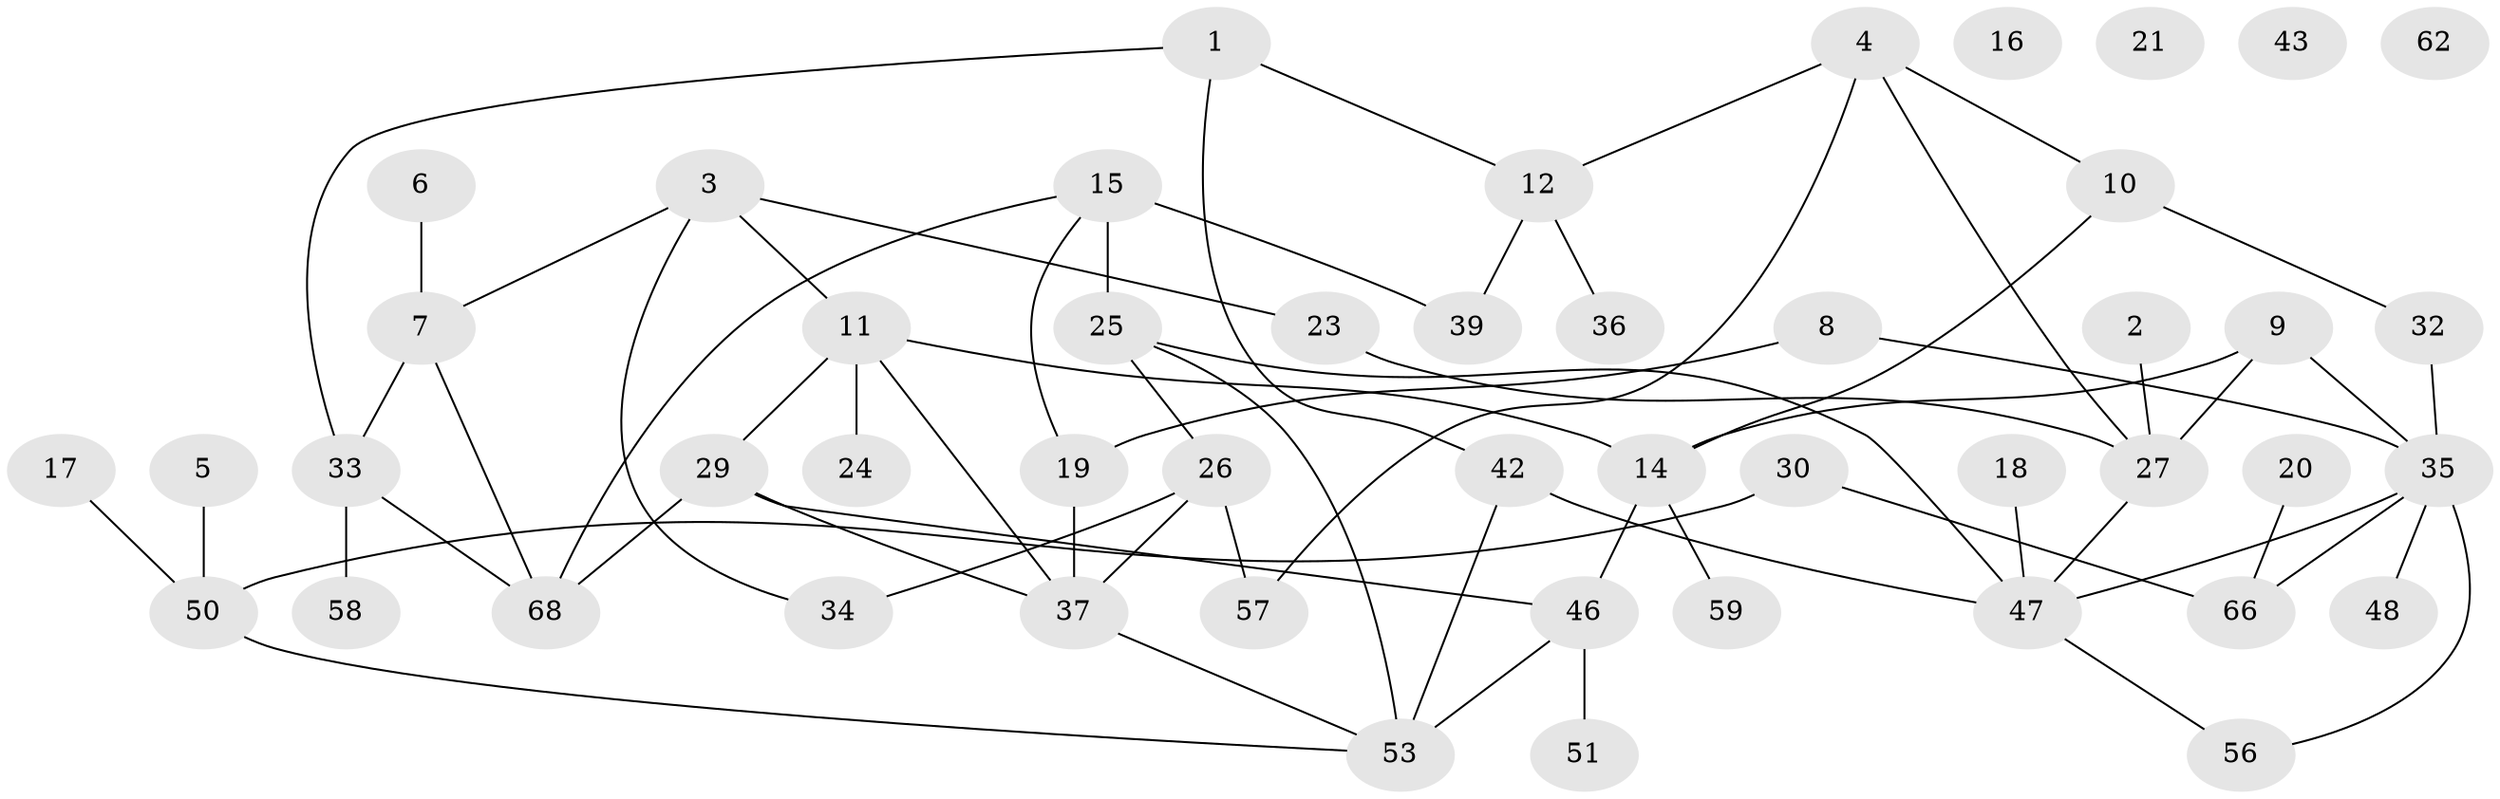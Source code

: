 // Generated by graph-tools (version 1.1) at 2025/23/03/03/25 07:23:26]
// undirected, 49 vertices, 66 edges
graph export_dot {
graph [start="1"]
  node [color=gray90,style=filled];
  1;
  2;
  3 [super="+22"];
  4 [super="+13"];
  5;
  6;
  7 [super="+40"];
  8;
  9 [super="+41"];
  10 [super="+28"];
  11 [super="+44"];
  12 [super="+64"];
  14 [super="+31"];
  15 [super="+70"];
  16;
  17;
  18;
  19 [super="+38"];
  20;
  21;
  23;
  24;
  25;
  26 [super="+54"];
  27 [super="+49"];
  29;
  30;
  32;
  33 [super="+52"];
  34;
  35 [super="+63"];
  36 [super="+45"];
  37;
  39;
  42 [super="+60"];
  43;
  46 [super="+61"];
  47 [super="+69"];
  48;
  50 [super="+55"];
  51;
  53 [super="+65"];
  56;
  57;
  58;
  59;
  62;
  66 [super="+67"];
  68;
  1 -- 12;
  1 -- 42;
  1 -- 33;
  2 -- 27;
  3 -- 23;
  3 -- 11;
  3 -- 34;
  3 -- 7;
  4 -- 12;
  4 -- 57;
  4 -- 10;
  4 -- 27;
  5 -- 50;
  6 -- 7;
  7 -- 33;
  7 -- 68;
  8 -- 19;
  8 -- 35;
  9 -- 14;
  9 -- 27;
  9 -- 35;
  10 -- 32;
  10 -- 14;
  11 -- 14;
  11 -- 24;
  11 -- 29;
  11 -- 37;
  12 -- 39;
  12 -- 36;
  14 -- 46;
  14 -- 59;
  15 -- 39 [weight=2];
  15 -- 68;
  15 -- 25;
  15 -- 19;
  17 -- 50;
  18 -- 47;
  19 -- 37;
  20 -- 66;
  23 -- 27;
  25 -- 53;
  25 -- 26;
  25 -- 47;
  26 -- 57;
  26 -- 34;
  26 -- 37;
  27 -- 47;
  29 -- 37;
  29 -- 68;
  29 -- 46;
  30 -- 66;
  30 -- 50;
  32 -- 35;
  33 -- 58;
  33 -- 68;
  35 -- 47;
  35 -- 48;
  35 -- 56;
  35 -- 66;
  37 -- 53;
  42 -- 53;
  42 -- 47;
  46 -- 51;
  46 -- 53;
  47 -- 56;
  50 -- 53;
}
